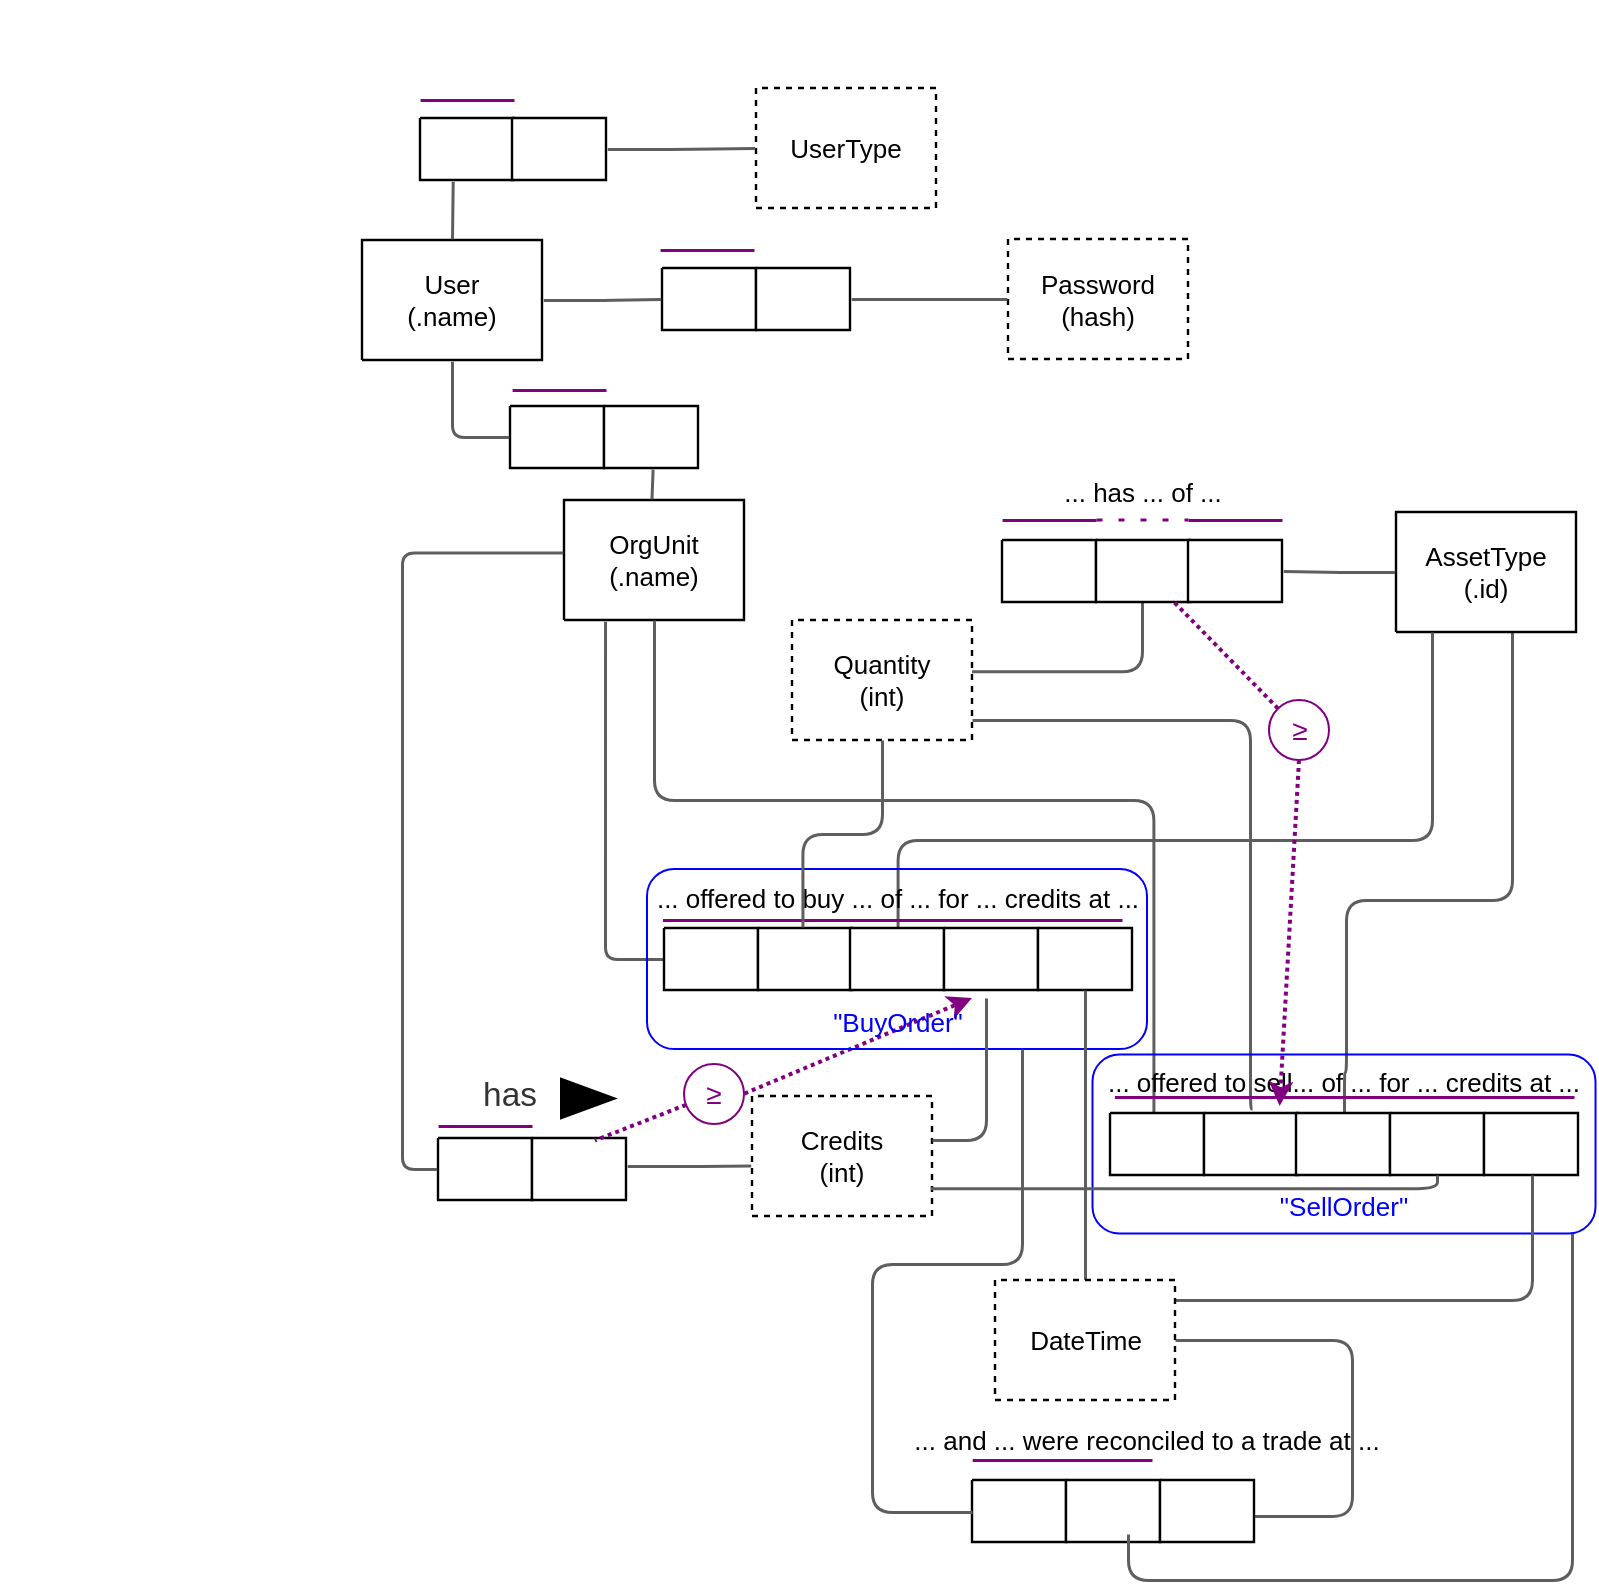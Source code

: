 <mxfile version="14.5.3" type="github">
  <diagram id="4xDrk-c8I_BD5ucDnmGU" name="Page-1">
    <mxGraphModel dx="2081" dy="651" grid="1" gridSize="10" guides="1" tooltips="1" connect="1" arrows="1" fold="1" page="1" pageScale="1" pageWidth="827" pageHeight="1169" math="0" shadow="0">
      <root>
        <mxCell id="0" />
        <mxCell id="1" parent="0" />
        <UserObject label="has" lucidchartObjectId="yBUoh3BoLTmM" id="cci7vfsGfOAvyLnjox6C-2">
          <mxCell style="html=1;overflow=block;blockSpacing=1;whiteSpace=wrap;strokeColor=none;fillColor=none;whiteSpace=wrap;fontSize=16.7;fontColor=#333333;spacing=0;strokeOpacity=100;rounded=1;absoluteArcSize=1;arcSize=9;strokeWidth=2.3;" parent="1" vertex="1">
            <mxGeometry x="173" y="525" width="72" height="45" as="geometry" />
          </mxCell>
        </UserObject>
        <mxCell id="cci7vfsGfOAvyLnjox6C-3" value="" style="group;html=1;" parent="1" vertex="1">
          <mxGeometry x="285" y="134" width="47" height="31" as="geometry" />
        </mxCell>
        <mxCell id="cci7vfsGfOAvyLnjox6C-4" value="" style="shape=stencil(UzV2Ls5ILEhVNTIoLinKz04tz0wpyVA1dlE1MsrMy0gtyiwBslSNXVWNndPyi1LTi/JL81Ig/IJEkEoQKze/DGRCBUSfAUiHkUElMs8NojAnMw+nQkMDPEphkmQpJtoJKAqBDIQP0zJzciABhCyPHiJAIUhoGrsCAA==);whiteSpace=wrap;fontSize=13;fillOpacity=100;strokeWidth=1.2;whiteSpace=wrap;spacing=0;rounded=1;absoluteArcSize=1;arcSize=1.2;" parent="cci7vfsGfOAvyLnjox6C-3" vertex="1">
          <mxGeometry width="47" height="31" relative="1" as="geometry" />
        </mxCell>
        <mxCell id="cci7vfsGfOAvyLnjox6C-5" value="" style="group;html=1;" parent="1" vertex="1">
          <mxGeometry x="332" y="134" width="47" height="31" as="geometry" />
        </mxCell>
        <mxCell id="cci7vfsGfOAvyLnjox6C-6" value="" style="shape=stencil(UzV2Ls5ILEhVNTIoLinKz04tz0wpyVA1dlE1MsrMy0gtyiwBslSNXVWNndPyi1LTi/JL81Ig/IJEkEoQKze/DGRCBUSfAUiHkUElMs8NojAnMw+nQkMDPEphkmQpJtoJKAqBDIQP0zJzciABhCyPHiJAIUhoGrsCAA==);whiteSpace=wrap;fontSize=13;fillOpacity=100;strokeWidth=1.2;whiteSpace=wrap;spacing=0;rounded=1;absoluteArcSize=1;arcSize=1.2;" parent="cci7vfsGfOAvyLnjox6C-5" vertex="1">
          <mxGeometry width="47" height="31" relative="1" as="geometry" />
        </mxCell>
        <mxCell id="cci7vfsGfOAvyLnjox6C-7" value="" style="group;html=1;" parent="1" vertex="1">
          <mxGeometry x="135" y="120" width="90" height="60" as="geometry" />
        </mxCell>
        <mxCell id="cci7vfsGfOAvyLnjox6C-8" value="" style="shape=stencil(nZBLDoAgDERP0z3SIyjew0SURgSD+Lu9kMZoXLhwN9O+tukAlrNpJg1SzDH4QW/URgNYgZTkjA4UkwJUgGXng+6DX1zLfmoymdXo17xh5zmRJ6Q42BWCfc2oJfdAr+Yv+AP9Cb7OJ3H/2JG1HNGz/84klThPVCc=);whiteSpace=wrap;fontSize=13;fillOpacity=100;strokeWidth=1.2;whiteSpace=wrap;spacing=0;rounded=1;absoluteArcSize=1;arcSize=36;" parent="cci7vfsGfOAvyLnjox6C-7" vertex="1">
          <mxGeometry width="90" height="60" relative="1" as="geometry" />
        </mxCell>
        <mxCell id="cci7vfsGfOAvyLnjox6C-9" value="User&#xa;(.name)" style="strokeColor=none;fillColor=none;overflow=visible;whiteSpace=wrap;fontSize=13;whiteSpace=wrap;spacing=0;fillOpacity=100;rounded=1;absoluteArcSize=1;arcSize=36;strokeWidth=1.2;whiteSpace=wrap;" parent="cci7vfsGfOAvyLnjox6C-7" vertex="1">
          <mxGeometry x="0.188" y="0.222" width="56.16" height="33.36" relative="1" as="geometry" />
        </mxCell>
        <mxCell id="cci7vfsGfOAvyLnjox6C-10" value="" style="group;html=1;" parent="1" vertex="1">
          <mxGeometry x="458" y="119.5" width="90" height="60" as="geometry" />
        </mxCell>
        <mxCell id="cci7vfsGfOAvyLnjox6C-11" value="" style="shape=stencil(nZBLDoAgDERP0z3SIyjew0SURgSD+Lu9kMZoXLhwN9O+tukAlrNpJg1SzDH4QW/URgNYgZTkjA4UkwJUgGXng+6DX1zLfmoymdXo17xh5zmRJ6Q42BWCfc2oJfdAr+Yv+AP9Cb7OJ3H/2JG1HNGz/84klThPVCc=);whiteSpace=wrap;fontSize=13;fillOpacity=100;strokeWidth=1.2;whiteSpace=wrap;spacing=0;rounded=1;absoluteArcSize=1;arcSize=36;dashed=1;fixDash=1;" parent="cci7vfsGfOAvyLnjox6C-10" vertex="1">
          <mxGeometry width="90" height="60" relative="1" as="geometry" />
        </mxCell>
        <mxCell id="cci7vfsGfOAvyLnjox6C-12" value="Password&#xa;(hash)" style="strokeColor=none;fillColor=none;overflow=visible;whiteSpace=wrap;fontSize=13;whiteSpace=wrap;spacing=0;fillOpacity=100;rounded=1;absoluteArcSize=1;arcSize=36;dashed=1;fixDash=1;strokeWidth=1.2;whiteSpace=wrap;" parent="cci7vfsGfOAvyLnjox6C-10" vertex="1">
          <mxGeometry x="0.188" y="0.222" width="56.16" height="33.36" relative="1" as="geometry" />
        </mxCell>
        <mxCell id="cci7vfsGfOAvyLnjox6C-13" value="" style="group;html=1;" parent="1" vertex="1">
          <mxGeometry x="332" y="44" width="90" height="60" as="geometry" />
        </mxCell>
        <mxCell id="cci7vfsGfOAvyLnjox6C-14" value="" style="shape=stencil(nZBLDoAgDERP0z3SIyjew0SURgSD+Lu9kMZoXLhwN9O+tukAlrNpJg1SzDH4QW/URgNYgZTkjA4UkwJUgGXng+6DX1zLfmoymdXo17xh5zmRJ6Q42BWCfc2oJfdAr+Yv+AP9Cb7OJ3H/2JG1HNGz/84klThPVCc=);whiteSpace=wrap;fontSize=13;fillOpacity=100;strokeWidth=1.2;whiteSpace=wrap;spacing=0;rounded=1;absoluteArcSize=1;arcSize=36;dashed=1;fixDash=1;" parent="cci7vfsGfOAvyLnjox6C-13" vertex="1">
          <mxGeometry width="90" height="60" relative="1" as="geometry" />
        </mxCell>
        <mxCell id="cci7vfsGfOAvyLnjox6C-15" value="UserType" style="strokeColor=none;fillColor=none;overflow=visible;whiteSpace=wrap;fontSize=13;whiteSpace=wrap;spacing=0;fillOpacity=100;rounded=1;absoluteArcSize=1;arcSize=36;dashed=1;fixDash=1;strokeWidth=1.2;whiteSpace=wrap;" parent="cci7vfsGfOAvyLnjox6C-13" vertex="1">
          <mxGeometry x="0.188" y="0.222" width="56.16" height="33.36" relative="1" as="geometry" />
        </mxCell>
        <mxCell id="cci7vfsGfOAvyLnjox6C-16" value="" style="group;html=1;" parent="1" vertex="1">
          <mxGeometry x="164" y="59" width="47" height="31" as="geometry" />
        </mxCell>
        <mxCell id="cci7vfsGfOAvyLnjox6C-17" value="" style="shape=stencil(UzV2Ls5ILEhVNTIoLinKz04tz0wpyVA1dlE1MsrMy0gtyiwBslSNXVWNndPyi1LTi/JL81Ig/IJEkEoQKze/DGRCBUSfAUiHkUElMs8NojAnMw+nQkMDPEphkmQpJtoJKAqBDIQP0zJzciABhCyPHiJAIUhoGrsCAA==);whiteSpace=wrap;fontSize=13;fillOpacity=100;strokeWidth=1.2;whiteSpace=wrap;spacing=0;rounded=1;absoluteArcSize=1;arcSize=1.2;" parent="cci7vfsGfOAvyLnjox6C-16" vertex="1">
          <mxGeometry width="47" height="31" relative="1" as="geometry" />
        </mxCell>
        <mxCell id="cci7vfsGfOAvyLnjox6C-18" value="" style="group;html=1;" parent="1" vertex="1">
          <mxGeometry x="210" y="59" width="47" height="31" as="geometry" />
        </mxCell>
        <mxCell id="cci7vfsGfOAvyLnjox6C-19" value="" style="shape=stencil(UzV2Ls5ILEhVNTIoLinKz04tz0wpyVA1dlE1MsrMy0gtyiwBslSNXVWNndPyi1LTi/JL81Ig/IJEkEoQKze/DGRCBUSfAUiHkUElMs8NojAnMw+nQkMDPEphkmQpJtoJKAqBDIQP0zJzciABhCyPHiJAIUhoGrsCAA==);whiteSpace=wrap;fontSize=13;fillOpacity=100;strokeWidth=1.2;whiteSpace=wrap;spacing=0;rounded=1;absoluteArcSize=1;arcSize=1.2;" parent="cci7vfsGfOAvyLnjox6C-18" vertex="1">
          <mxGeometry width="47" height="31" relative="1" as="geometry" />
        </mxCell>
        <UserObject label="" lucidchartObjectId="wpUodiBZmsWQ" id="cci7vfsGfOAvyLnjox6C-20">
          <mxCell style="html=1;jettySize=18;whiteSpace=wrap;fontSize=13;strokeColor=#5E5E5E;strokeWidth=1.5;rounded=1;arcSize=12;edgeStyle=orthogonalEdgeStyle;startArrow=none;;endArrow=none;;exitX=1.007;exitY=0.5;exitPerimeter=0;entryX=-0.013;entryY=0.5;entryPerimeter=0;" parent="1" source="cci7vfsGfOAvyLnjox6C-7" target="cci7vfsGfOAvyLnjox6C-3" edge="1">
            <mxGeometry width="100" height="100" relative="1" as="geometry">
              <Array as="points" />
            </mxGeometry>
          </mxCell>
        </UserObject>
        <UserObject label="" lucidchartObjectId="XpUoNl3l4ifS" id="cci7vfsGfOAvyLnjox6C-21">
          <mxCell style="html=1;jettySize=18;whiteSpace=wrap;fontSize=13;strokeColor=#5e5e5e;strokeOpacity=100;strokeWidth=1.5;rounded=1;arcSize=12;edgeStyle=orthogonalEdgeStyle;startArrow=none;;endArrow=none;;exitX=1.013;exitY=0.5;exitPerimeter=0;entryX=-0.007;entryY=0.5;entryPerimeter=0;" parent="1" source="cci7vfsGfOAvyLnjox6C-5" target="cci7vfsGfOAvyLnjox6C-10" edge="1">
            <mxGeometry width="100" height="100" relative="1" as="geometry">
              <Array as="points" />
            </mxGeometry>
          </mxCell>
        </UserObject>
        <UserObject label="" lucidchartObjectId="2pUoSjS_FtsD" id="cci7vfsGfOAvyLnjox6C-22">
          <mxCell style="html=1;jettySize=18;whiteSpace=wrap;fontSize=13;strokeColor=#5e5e5e;strokeOpacity=100;strokeWidth=1.5;rounded=1;arcSize=12;edgeStyle=orthogonalEdgeStyle;startArrow=none;;endArrow=none;;exitX=0.5;exitY=-0.01;exitPerimeter=0;entryX=0.348;entryY=1.019;entryPerimeter=0;" parent="1" source="cci7vfsGfOAvyLnjox6C-7" target="cci7vfsGfOAvyLnjox6C-16" edge="1">
            <mxGeometry width="100" height="100" relative="1" as="geometry">
              <Array as="points" />
            </mxGeometry>
          </mxCell>
        </UserObject>
        <UserObject label="" lucidchartObjectId="_pUo.dQQp8Nm" id="cci7vfsGfOAvyLnjox6C-23">
          <mxCell style="html=1;jettySize=18;whiteSpace=wrap;fontSize=13;strokeColor=#5e5e5e;strokeOpacity=100;strokeWidth=1.5;rounded=1;arcSize=12;edgeStyle=orthogonalEdgeStyle;startArrow=none;;endArrow=none;;exitX=1.013;exitY=0.5;exitPerimeter=0;entryX=-0.007;entryY=0.5;entryPerimeter=0;" parent="1" source="cci7vfsGfOAvyLnjox6C-18" target="cci7vfsGfOAvyLnjox6C-13" edge="1">
            <mxGeometry width="100" height="100" relative="1" as="geometry">
              <Array as="points" />
            </mxGeometry>
          </mxCell>
        </UserObject>
        <mxCell id="cci7vfsGfOAvyLnjox6C-24" value="" style="group;html=1;" parent="1" vertex="1">
          <mxGeometry x="236" y="250" width="90" height="60" as="geometry" />
        </mxCell>
        <mxCell id="cci7vfsGfOAvyLnjox6C-25" value="" style="shape=stencil(nZBLDoAgDERP0z3SIyjew0SURgSD+Lu9kMZoXLhwN9O+tukAlrNpJg1SzDH4QW/URgNYgZTkjA4UkwJUgGXng+6DX1zLfmoymdXo17xh5zmRJ6Q42BWCfc2oJfdAr+Yv+AP9Cb7OJ3H/2JG1HNGz/84klThPVCc=);whiteSpace=wrap;fontSize=13;fillOpacity=100;strokeWidth=1.2;whiteSpace=wrap;spacing=0;rounded=1;absoluteArcSize=1;arcSize=36;" parent="cci7vfsGfOAvyLnjox6C-24" vertex="1">
          <mxGeometry width="90" height="60" relative="1" as="geometry" />
        </mxCell>
        <mxCell id="cci7vfsGfOAvyLnjox6C-26" value="OrgUnit&#xa;(.name)" style="strokeColor=none;fillColor=none;overflow=visible;whiteSpace=wrap;fontSize=13;whiteSpace=wrap;spacing=0;fillOpacity=100;rounded=1;absoluteArcSize=1;arcSize=36;strokeWidth=1.2;whiteSpace=wrap;" parent="cci7vfsGfOAvyLnjox6C-24" vertex="1">
          <mxGeometry x="0.188" y="0.222" width="56.16" height="33.36" relative="1" as="geometry" />
        </mxCell>
        <mxCell id="UG2KLuJumTgGQN7fInbH-67" style="edgeStyle=orthogonalEdgeStyle;orthogonalLoop=1;jettySize=auto;html=1;entryX=0.462;entryY=0.069;entryDx=0;entryDy=0;entryPerimeter=0;endArrow=none;strokeColor=#5e5e5e;strokeWidth=1.5;fontSize=13;" edge="1" parent="cci7vfsGfOAvyLnjox6C-24" source="cci7vfsGfOAvyLnjox6C-25" target="UG2KLuJumTgGQN7fInbH-51">
          <mxGeometry relative="1" as="geometry">
            <Array as="points">
              <mxPoint x="45" y="150" />
              <mxPoint x="294" y="150" />
            </Array>
          </mxGeometry>
        </mxCell>
        <mxCell id="cci7vfsGfOAvyLnjox6C-27" value="" style="group;html=1;" parent="1" vertex="1">
          <mxGeometry x="209" y="203" width="47" height="31" as="geometry" />
        </mxCell>
        <mxCell id="cci7vfsGfOAvyLnjox6C-28" value="" style="shape=stencil(UzV2Ls5ILEhVNTIoLinKz04tz0wpyVA1dlE1MsrMy0gtyiwBslSNXVWNndPyi1LTi/JL81Ig/IJEkEoQKze/DGRCBUSfAUiHkUElMs8NojAnMw+nQkMDPEphkmQpJtoJKAqBDIQP0zJzciABhCyPHiJAIUhoGrsCAA==);whiteSpace=wrap;fontSize=13;fillOpacity=100;strokeWidth=1.2;whiteSpace=wrap;spacing=0;rounded=1;absoluteArcSize=1;arcSize=1.2;" parent="cci7vfsGfOAvyLnjox6C-27" vertex="1">
          <mxGeometry width="47" height="31" relative="1" as="geometry" />
        </mxCell>
        <mxCell id="cci7vfsGfOAvyLnjox6C-29" value="" style="group;html=1;" parent="1" vertex="1">
          <mxGeometry x="256" y="203" width="47" height="31" as="geometry" />
        </mxCell>
        <mxCell id="cci7vfsGfOAvyLnjox6C-30" value="" style="shape=stencil(UzV2Ls5ILEhVNTIoLinKz04tz0wpyVA1dlE1MsrMy0gtyiwBslSNXVWNndPyi1LTi/JL81Ig/IJEkEoQKze/DGRCBUSfAUiHkUElMs8NojAnMw+nQkMDPEphkmQpJtoJKAqBDIQP0zJzciABhCyPHiJAIUhoGrsCAA==);whiteSpace=wrap;fontSize=13;fillOpacity=100;strokeWidth=1.2;whiteSpace=wrap;spacing=0;rounded=1;absoluteArcSize=1;arcSize=1.2;" parent="cci7vfsGfOAvyLnjox6C-29" vertex="1">
          <mxGeometry width="47" height="31" relative="1" as="geometry" />
        </mxCell>
        <UserObject label="" lucidchartObjectId="AqUoGlhD3~EB" id="cci7vfsGfOAvyLnjox6C-31">
          <mxCell style="html=1;jettySize=18;whiteSpace=wrap;fontSize=13;strokeColor=#5e5e5e;strokeOpacity=100;strokeWidth=1.5;rounded=1;arcSize=12;edgeStyle=orthogonalEdgeStyle;startArrow=none;;endArrow=none;;exitX=0.5;exitY=1.01;exitPerimeter=0;entryX=-0.013;entryY=0.5;entryPerimeter=0;" parent="1" source="cci7vfsGfOAvyLnjox6C-7" target="cci7vfsGfOAvyLnjox6C-27" edge="1">
            <mxGeometry width="100" height="100" relative="1" as="geometry">
              <Array as="points" />
            </mxGeometry>
          </mxCell>
        </UserObject>
        <UserObject label="" lucidchartObjectId="CqUoW1-_6A-1" id="cci7vfsGfOAvyLnjox6C-32">
          <mxCell style="html=1;jettySize=18;whiteSpace=wrap;fontSize=13;strokeColor=#5e5e5e;strokeOpacity=100;strokeWidth=1.5;rounded=1;arcSize=12;edgeStyle=orthogonalEdgeStyle;startArrow=none;;endArrow=none;;exitX=0.517;exitY=1.019;exitPerimeter=0;entryX=0.486;entryY=-0.01;entryPerimeter=0;" parent="1" source="cci7vfsGfOAvyLnjox6C-29" target="cci7vfsGfOAvyLnjox6C-24" edge="1">
            <mxGeometry width="100" height="100" relative="1" as="geometry">
              <Array as="points" />
            </mxGeometry>
          </mxCell>
        </UserObject>
        <mxCell id="cci7vfsGfOAvyLnjox6C-33" value="" style="group;html=1;" parent="1" vertex="1">
          <mxGeometry x="173" y="569" width="47" height="31" as="geometry" />
        </mxCell>
        <mxCell id="cci7vfsGfOAvyLnjox6C-34" value="" style="shape=stencil(UzV2Ls5ILEhVNTIoLinKz04tz0wpyVA1dlE1MsrMy0gtyiwBslSNXVWNndPyi1LTi/JL81Ig/IJEkEoQKze/DGRCBUSfAUiHkUElMs8NojAnMw+nQkMDPEphkmQpJtoJKAqBDIQP0zJzciABhCyPHiJAIUhoGrsCAA==);whiteSpace=wrap;fontSize=13;fillOpacity=100;strokeWidth=1.2;whiteSpace=wrap;spacing=0;rounded=1;absoluteArcSize=1;arcSize=1.2;" parent="cci7vfsGfOAvyLnjox6C-33" vertex="1">
          <mxGeometry width="47" height="31" relative="1" as="geometry" />
        </mxCell>
        <mxCell id="cci7vfsGfOAvyLnjox6C-35" value="" style="group;html=1;" parent="1" vertex="1">
          <mxGeometry x="220" y="569" width="47" height="31" as="geometry" />
        </mxCell>
        <mxCell id="cci7vfsGfOAvyLnjox6C-36" value="" style="shape=stencil(UzV2Ls5ILEhVNTIoLinKz04tz0wpyVA1dlE1MsrMy0gtyiwBslSNXVWNndPyi1LTi/JL81Ig/IJEkEoQKze/DGRCBUSfAUiHkUElMs8NojAnMw+nQkMDPEphkmQpJtoJKAqBDIQP0zJzciABhCyPHiJAIUhoGrsCAA==);whiteSpace=wrap;fontSize=13;fillOpacity=100;strokeWidth=1.2;whiteSpace=wrap;spacing=0;rounded=1;absoluteArcSize=1;arcSize=1.2;" parent="cci7vfsGfOAvyLnjox6C-35" vertex="1">
          <mxGeometry width="47" height="31" relative="1" as="geometry" />
        </mxCell>
        <UserObject label="" lucidchartObjectId="urUoFV95wwJ4" id="cci7vfsGfOAvyLnjox6C-37">
          <mxCell style="html=1;jettySize=18;whiteSpace=wrap;fontSize=13;strokeColor=#5e5e5e;strokeOpacity=100;strokeWidth=1.5;rounded=1;arcSize=12;edgeStyle=orthogonalEdgeStyle;startArrow=none;;endArrow=none;;exitX=-0.007;exitY=0.438;exitPerimeter=0;entryX=-0.013;entryY=0.5;entryPerimeter=0;" parent="1" source="cci7vfsGfOAvyLnjox6C-24" target="cci7vfsGfOAvyLnjox6C-33" edge="1">
            <mxGeometry width="100" height="100" relative="1" as="geometry">
              <Array as="points" />
            </mxGeometry>
          </mxCell>
        </UserObject>
        <mxCell id="cci7vfsGfOAvyLnjox6C-38" value="" style="group;html=1;" parent="1" vertex="1">
          <mxGeometry x="330" y="548" width="90" height="60" as="geometry" />
        </mxCell>
        <mxCell id="cci7vfsGfOAvyLnjox6C-39" value="" style="shape=stencil(nZBLDoAgDERP0z3SIyjew0SURgSD+Lu9kMZoXLhwN9O+tukAlrNpJg1SzDH4QW/URgNYgZTkjA4UkwJUgGXng+6DX1zLfmoymdXo17xh5zmRJ6Q42BWCfc2oJfdAr+Yv+AP9Cb7OJ3H/2JG1HNGz/84klThPVCc=);whiteSpace=wrap;fontSize=13;fillOpacity=100;strokeWidth=1.2;whiteSpace=wrap;spacing=0;rounded=1;absoluteArcSize=1;arcSize=36;dashed=1;fixDash=1;" parent="cci7vfsGfOAvyLnjox6C-38" vertex="1">
          <mxGeometry width="90" height="60" relative="1" as="geometry" />
        </mxCell>
        <mxCell id="cci7vfsGfOAvyLnjox6C-40" value="Credits&#xa;(int)" style="strokeColor=none;fillColor=none;overflow=visible;whiteSpace=wrap;fontSize=13;whiteSpace=wrap;spacing=0;fillOpacity=100;rounded=1;absoluteArcSize=1;arcSize=36;dashed=1;fixDash=1;strokeWidth=1.2;whiteSpace=wrap;" parent="cci7vfsGfOAvyLnjox6C-38" vertex="1">
          <mxGeometry x="0.188" y="0.222" width="56.16" height="33.36" relative="1" as="geometry" />
        </mxCell>
        <UserObject label="" lucidchartObjectId="MrUospK7TK_g" id="cci7vfsGfOAvyLnjox6C-41">
          <mxCell style="html=1;jettySize=18;whiteSpace=wrap;fontSize=13;strokeColor=#5e5e5e;strokeOpacity=100;strokeWidth=1.5;rounded=1;arcSize=12;edgeStyle=orthogonalEdgeStyle;startArrow=none;;endArrow=none;;exitX=1.013;exitY=0.45;exitPerimeter=0;entryX=-0.007;entryY=0.579;entryPerimeter=0;" parent="1" source="cci7vfsGfOAvyLnjox6C-35" target="cci7vfsGfOAvyLnjox6C-38" edge="1">
            <mxGeometry width="100" height="100" relative="1" as="geometry">
              <Array as="points" />
            </mxGeometry>
          </mxCell>
        </UserObject>
        <mxCell id="UG2KLuJumTgGQN7fInbH-24" style="edgeStyle=orthogonalEdgeStyle;orthogonalLoop=1;jettySize=auto;html=1;entryX=0.982;entryY=0.427;entryDx=0;entryDy=0;entryPerimeter=0;endArrow=none;strokeColor=#5e5e5e;strokeWidth=1.5;fontSize=13;" edge="1" parent="1" source="cci7vfsGfOAvyLnjox6C-42" target="cci7vfsGfOAvyLnjox6C-53">
          <mxGeometry relative="1" as="geometry">
            <Array as="points">
              <mxPoint x="525" y="336" />
            </Array>
          </mxGeometry>
        </mxCell>
        <mxCell id="cci7vfsGfOAvyLnjox6C-42" value="" style="group;dropTarget=0;" parent="1" vertex="1">
          <mxGeometry x="455" y="270" width="140" height="31" as="geometry" />
        </mxCell>
        <mxCell id="cci7vfsGfOAvyLnjox6C-43" value="" style="group;html=1;" parent="cci7vfsGfOAvyLnjox6C-42" vertex="1">
          <mxGeometry width="47" height="31" as="geometry" />
        </mxCell>
        <mxCell id="cci7vfsGfOAvyLnjox6C-44" value="" style="shape=stencil(UzV2Ls5ILEhVNTIoLinKz04tz0wpyVA1dlE1MsrMy0gtyiwBslSNXVWNndPyi1LTi/JL81Ig/IJEkEoQKze/DGRCBUSfAUiHkUElMs8NojAnMw+nQkMDPEphkmQpJtoJKAqBDIQP0zJzciABhCyPHiJAIUhoGrsCAA==);whiteSpace=wrap;fontSize=13;fillOpacity=100;strokeWidth=1.2;whiteSpace=wrap;spacing=0;rounded=1;absoluteArcSize=1;arcSize=1.2;" parent="cci7vfsGfOAvyLnjox6C-43" vertex="1">
          <mxGeometry width="47" height="31" relative="1" as="geometry" />
        </mxCell>
        <mxCell id="cci7vfsGfOAvyLnjox6C-45" value="" style="group;html=1;" parent="cci7vfsGfOAvyLnjox6C-42" vertex="1">
          <mxGeometry x="47" width="47" height="31" as="geometry" />
        </mxCell>
        <mxCell id="cci7vfsGfOAvyLnjox6C-46" value="" style="shape=stencil(UzV2Ls5ILEhVNTIoLinKz04tz0wpyVA1dlE1MsrMy0gtyiwBslSNXVWNndPyi1LTi/JL81Ig/IJEkEoQKze/DGRCBUSfAUiHkUElMs8NojAnMw+nQkMDPEphkmQpJtoJKAqBDIQP0zJzciABhCyPHiJAIUhoGrsCAA==);whiteSpace=wrap;fontSize=13;fillOpacity=100;strokeWidth=1.2;whiteSpace=wrap;spacing=0;rounded=1;absoluteArcSize=1;arcSize=1.2;" parent="cci7vfsGfOAvyLnjox6C-45" vertex="1">
          <mxGeometry width="47" height="31" relative="1" as="geometry" />
        </mxCell>
        <mxCell id="cci7vfsGfOAvyLnjox6C-47" value="" style="group;html=1;" parent="cci7vfsGfOAvyLnjox6C-42" vertex="1">
          <mxGeometry x="93" width="47" height="31" as="geometry" />
        </mxCell>
        <mxCell id="cci7vfsGfOAvyLnjox6C-48" value="" style="shape=stencil(UzV2Ls5ILEhVNTIoLinKz04tz0wpyVA1dlE1MsrMy0gtyiwBslSNXVWNndPyi1LTi/JL81Ig/IJEkEoQKze/DGRCBUSfAUiHkUElMs8NojAnMw+nQkMDPEphkmQpJtoJKAqBDIQP0zJzciABhCyPHiJAIUhoGrsCAA==);whiteSpace=wrap;fontSize=13;fillOpacity=100;strokeWidth=1.2;whiteSpace=wrap;spacing=0;rounded=1;absoluteArcSize=1;arcSize=1.2;" parent="cci7vfsGfOAvyLnjox6C-47" vertex="1">
          <mxGeometry width="47" height="31" relative="1" as="geometry" />
        </mxCell>
        <mxCell id="UG2KLuJumTgGQN7fInbH-63" style="edgeStyle=orthogonalEdgeStyle;orthogonalLoop=1;jettySize=auto;html=1;entryX=0.511;entryY=0.081;entryDx=0;entryDy=0;entryPerimeter=0;endArrow=none;strokeColor=#5e5e5e;strokeWidth=1.5;fontSize=13;" edge="1" parent="1" source="cci7vfsGfOAvyLnjox6C-49" target="UG2KLuJumTgGQN7fInbH-55">
          <mxGeometry relative="1" as="geometry">
            <Array as="points">
              <mxPoint x="710" y="450" />
              <mxPoint x="627" y="450" />
              <mxPoint x="627" y="536" />
            </Array>
          </mxGeometry>
        </mxCell>
        <mxCell id="cci7vfsGfOAvyLnjox6C-49" value="" style="group;html=1;" parent="1" vertex="1">
          <mxGeometry x="652" y="256" width="90" height="60" as="geometry" />
        </mxCell>
        <mxCell id="cci7vfsGfOAvyLnjox6C-50" value="" style="shape=stencil(nZBLDoAgDERP0z3SIyjew0SURgSD+Lu9kMZoXLhwN9O+tukAlrNpJg1SzDH4QW/URgNYgZTkjA4UkwJUgGXng+6DX1zLfmoymdXo17xh5zmRJ6Q42BWCfc2oJfdAr+Yv+AP9Cb7OJ3H/2JG1HNGz/84klThPVCc=);whiteSpace=wrap;fontSize=13;fillOpacity=100;strokeWidth=1.2;whiteSpace=wrap;spacing=0;rounded=1;absoluteArcSize=1;arcSize=36;" parent="cci7vfsGfOAvyLnjox6C-49" vertex="1">
          <mxGeometry width="90" height="60" relative="1" as="geometry" />
        </mxCell>
        <mxCell id="cci7vfsGfOAvyLnjox6C-51" value="AssetType&#xa;(.id)" style="strokeColor=none;fillColor=none;overflow=visible;whiteSpace=wrap;fontSize=13;whiteSpace=wrap;spacing=0;fillOpacity=100;rounded=1;absoluteArcSize=1;arcSize=36;strokeWidth=1.2;whiteSpace=wrap;" parent="cci7vfsGfOAvyLnjox6C-49" vertex="1">
          <mxGeometry x="0.188" y="0.222" width="56.16" height="33.36" relative="1" as="geometry" />
        </mxCell>
        <mxCell id="UG2KLuJumTgGQN7fInbH-69" style="edgeStyle=orthogonalEdgeStyle;orthogonalLoop=1;jettySize=auto;html=1;entryX=0.506;entryY=0.076;entryDx=0;entryDy=0;entryPerimeter=0;endArrow=none;strokeColor=#5e5e5e;strokeWidth=1.5;fontSize=13;" edge="1" parent="cci7vfsGfOAvyLnjox6C-49" source="cci7vfsGfOAvyLnjox6C-50" target="cci7vfsGfOAvyLnjox6C-84">
          <mxGeometry relative="1" as="geometry">
            <Array as="points">
              <mxPoint x="18" y="164" />
              <mxPoint x="-250" y="164" />
            </Array>
          </mxGeometry>
        </mxCell>
        <mxCell id="UG2KLuJumTgGQN7fInbH-64" style="edgeStyle=orthogonalEdgeStyle;orthogonalLoop=1;jettySize=auto;html=1;entryX=0.369;entryY=5.727;entryDx=0;entryDy=0;entryPerimeter=0;endArrow=none;strokeColor=#5e5e5e;strokeWidth=1.5;fontSize=13;" edge="1" parent="1" source="cci7vfsGfOAvyLnjox6C-52" target="UG2KLuJumTgGQN7fInbH-62">
          <mxGeometry relative="1" as="geometry">
            <Array as="points">
              <mxPoint x="579" y="360" />
            </Array>
          </mxGeometry>
        </mxCell>
        <mxCell id="cci7vfsGfOAvyLnjox6C-52" value="" style="group;html=1;" parent="1" vertex="1">
          <mxGeometry x="350" y="310" width="90" height="60" as="geometry" />
        </mxCell>
        <mxCell id="cci7vfsGfOAvyLnjox6C-53" value="" style="shape=stencil(nZBLDoAgDERP0z3SIyjew0SURgSD+Lu9kMZoXLhwN9O+tukAlrNpJg1SzDH4QW/URgNYgZTkjA4UkwJUgGXng+6DX1zLfmoymdXo17xh5zmRJ6Q42BWCfc2oJfdAr+Yv+AP9Cb7OJ3H/2JG1HNGz/84klThPVCc=);whiteSpace=wrap;fontSize=13;fillOpacity=100;strokeWidth=1.2;whiteSpace=wrap;spacing=0;rounded=1;absoluteArcSize=1;arcSize=36;dashed=1;fixDash=1;" parent="cci7vfsGfOAvyLnjox6C-52" vertex="1">
          <mxGeometry width="90" height="60" relative="1" as="geometry" />
        </mxCell>
        <mxCell id="cci7vfsGfOAvyLnjox6C-54" value="Quantity&#xa;(int)" style="strokeColor=none;fillColor=none;overflow=visible;whiteSpace=wrap;fontSize=13;whiteSpace=wrap;spacing=0;fillOpacity=100;rounded=1;absoluteArcSize=1;arcSize=36;dashed=1;fixDash=1;strokeWidth=1.2;whiteSpace=wrap;" parent="cci7vfsGfOAvyLnjox6C-52" vertex="1">
          <mxGeometry x="0.188" y="0.222" width="56.16" height="33.36" relative="1" as="geometry" />
        </mxCell>
        <UserObject label="" lucidchartObjectId="wtUo6aksbGxe" id="cci7vfsGfOAvyLnjox6C-57">
          <mxCell style="html=1;jettySize=18;whiteSpace=wrap;fontSize=13;strokeColor=#5e5e5e;strokeOpacity=100;strokeWidth=1.5;rounded=1;arcSize=12;edgeStyle=orthogonalEdgeStyle;startArrow=none;;endArrow=none;;exitX=-0.007;exitY=0.5;exitPerimeter=0;entryX=1.013;entryY=0.5;entryPerimeter=0;" parent="1" source="cci7vfsGfOAvyLnjox6C-49" target="cci7vfsGfOAvyLnjox6C-47" edge="1">
            <mxGeometry width="100" height="100" relative="1" as="geometry">
              <Array as="points" />
            </mxGeometry>
          </mxCell>
        </UserObject>
        <mxCell id="cci7vfsGfOAvyLnjox6C-58" value="" style="group;html=1;" parent="1" vertex="1">
          <mxGeometry x="455" y="260" width="47" height="1" as="geometry" />
        </mxCell>
        <mxCell id="cci7vfsGfOAvyLnjox6C-59" value="" style="shape=stencil(dY9dDoQgDIRP09dNoUdQ9x4kojSyYJD98faCNdFs4ttM+7WdAjWLM7MFjUtOcbJf7rMDakFrDs4mzkUBdUDNEJMdU3yHXvxsKlnVK37qhp/M4UPVGY3r4Xf3FNRzuKAK8R4t4jwxsPeS8Nr/j1RK8g51Gw==);whiteSpace=wrap;fontSize=13;strokeColor=#800080;fillOpacity=0;fillColor=#ffffff;strokeWidth=1.5;whiteSpace=wrap;spacing=0;rounded=1;absoluteArcSize=1;arcSize=1.2;" parent="cci7vfsGfOAvyLnjox6C-58" vertex="1">
          <mxGeometry width="47" height="1" relative="1" as="geometry" />
        </mxCell>
        <mxCell id="cci7vfsGfOAvyLnjox6C-60" value="" style="shape=stencil(fY9LDoAgDERP061BumLt5x4mojQiGMTf7YV0oXHhbqZ9baeA1Wq6RYMUawx+0gf10QDWICU5owPFpAAbwGrwQY/Bb65nv3SZzGr2e95w8pzIE1Jc7ErBvmXUknuhShXqj07iuTKQtRzy3f+mSiX+CJsb);whiteSpace=wrap;fontSize=13;strokeOpacity=0;fillOpacity=0;fillColor=#ffffff;strokeWidth=1.5;whiteSpace=wrap;spacing=0;rounded=1;absoluteArcSize=1;arcSize=1.2;" parent="cci7vfsGfOAvyLnjox6C-58" vertex="1">
          <mxGeometry width="47" height="1" relative="1" as="geometry" />
        </mxCell>
        <mxCell id="cci7vfsGfOAvyLnjox6C-61" value="" style="group;html=1;" parent="1" vertex="1">
          <mxGeometry x="548" y="260" width="47" height="1" as="geometry" />
        </mxCell>
        <mxCell id="cci7vfsGfOAvyLnjox6C-62" value="" style="shape=stencil(dY9dDoQgDIRP09dNoUdQ9x4kojSyYJD98faCNdFs4ttM+7WdAjWLM7MFjUtOcbJf7rMDakFrDs4mzkUBdUDNEJMdU3yHXvxsKlnVK37qhp/M4UPVGY3r4Xf3FNRzuKAK8R4t4jwxsPeS8Nr/j1RK8g51Gw==);whiteSpace=wrap;fontSize=13;strokeColor=#800080;fillOpacity=0;fillColor=#ffffff;strokeWidth=1.5;whiteSpace=wrap;spacing=0;rounded=1;absoluteArcSize=1;arcSize=1.2;" parent="cci7vfsGfOAvyLnjox6C-61" vertex="1">
          <mxGeometry width="47" height="1" relative="1" as="geometry" />
        </mxCell>
        <mxCell id="cci7vfsGfOAvyLnjox6C-63" value="" style="shape=stencil(fY9LDoAgDERP061BumLt5x4mojQiGMTf7YV0oXHhbqZ9baeA1Wq6RYMUawx+0gf10QDWICU5owPFpAAbwGrwQY/Bb65nv3SZzGr2e95w8pzIE1Jc7ErBvmXUknuhShXqj07iuTKQtRzy3f+mSiX+CJsb);whiteSpace=wrap;fontSize=13;strokeOpacity=0;fillOpacity=0;fillColor=#ffffff;strokeWidth=1.5;whiteSpace=wrap;spacing=0;rounded=1;absoluteArcSize=1;arcSize=1.2;" parent="cci7vfsGfOAvyLnjox6C-61" vertex="1">
          <mxGeometry width="47" height="1" relative="1" as="geometry" />
        </mxCell>
        <UserObject label="" lucidchartObjectId="JzUoSvtOLxQg" id="cci7vfsGfOAvyLnjox6C-64">
          <mxCell style="html=1;jettySize=18;whiteSpace=wrap;fontSize=13;strokeColor=#800080;strokeOpacity=100;dashed=1;fixDash=1;dashPattern=3 8;strokeWidth=1.5;rounded=1;arcSize=0;edgeStyle=orthogonalEdgeStyle;startArrow=none;;endArrow=none;;exitX=1;exitY=-0.232;exitPerimeter=0;entryX=0.001;entryY=-0.232;entryPerimeter=0;" parent="1" source="cci7vfsGfOAvyLnjox6C-58" target="cci7vfsGfOAvyLnjox6C-61" edge="1">
            <mxGeometry width="100" height="100" relative="1" as="geometry">
              <Array as="points">
                <mxPoint x="520" y="260" />
                <mxPoint x="520" y="260" />
              </Array>
            </mxGeometry>
          </mxCell>
        </UserObject>
        <UserObject label="" lucidchartObjectId="EBUo8RcjoxGg" id="cci7vfsGfOAvyLnjox6C-65">
          <mxCell style="html=1;overflow=block;blockSpacing=1;whiteSpace=wrap;shape=mxgraph.basic.acute_triangle;dx=0.5;anchorPointDirection=0;whiteSpace=wrap;fontSize=13;spacing=3.8;strokeOpacity=100;fillOpacity=100;rotation=90;fillColor=#000000;strokeWidth=1.5;" parent="1" vertex="1">
            <mxGeometry x="238" y="536" width="19" height="26" as="geometry" />
          </mxCell>
        </UserObject>
        <mxCell id="cci7vfsGfOAvyLnjox6C-66" value="" style="group;html=1;" parent="1" vertex="1">
          <mxGeometry x="173" y="563" width="47" height="1" as="geometry" />
        </mxCell>
        <mxCell id="cci7vfsGfOAvyLnjox6C-67" value="" style="shape=stencil(dY9dDoQgDIRP09dNoUdQ9x4kojSyYJD98faCNdFs4ttM+7WdAjWLM7MFjUtOcbJf7rMDakFrDs4mzkUBdUDNEJMdU3yHXvxsKlnVK37qhp/M4UPVGY3r4Xf3FNRzuKAK8R4t4jwxsPeS8Nr/j1RK8g51Gw==);whiteSpace=wrap;fontSize=13;strokeColor=#800080;fillOpacity=0;fillColor=#ffffff;strokeWidth=1.5;whiteSpace=wrap;spacing=0;rounded=1;absoluteArcSize=1;arcSize=1.2;" parent="cci7vfsGfOAvyLnjox6C-66" vertex="1">
          <mxGeometry width="47" height="1" relative="1" as="geometry" />
        </mxCell>
        <mxCell id="cci7vfsGfOAvyLnjox6C-68" value="" style="shape=stencil(fY9LDoAgDERP061BumLt5x4mojQiGMTf7YV0oXHhbqZ9baeA1Wq6RYMUawx+0gf10QDWICU5owPFpAAbwGrwQY/Bb65nv3SZzGr2e95w8pzIE1Jc7ErBvmXUknuhShXqj07iuTKQtRzy3f+mSiX+CJsb);whiteSpace=wrap;fontSize=13;strokeOpacity=0;fillOpacity=0;fillColor=#ffffff;strokeWidth=1.5;whiteSpace=wrap;spacing=0;rounded=1;absoluteArcSize=1;arcSize=1.2;" parent="cci7vfsGfOAvyLnjox6C-66" vertex="1">
          <mxGeometry width="47" height="1" relative="1" as="geometry" />
        </mxCell>
        <mxCell id="cci7vfsGfOAvyLnjox6C-69" value="" style="group;html=1;" parent="1" vertex="1">
          <mxGeometry x="210" y="195" width="47" height="1" as="geometry" />
        </mxCell>
        <mxCell id="cci7vfsGfOAvyLnjox6C-70" value="" style="shape=stencil(dY9dDoQgDIRP09dNoUdQ9x4kojSyYJD98faCNdFs4ttM+7WdAjWLM7MFjUtOcbJf7rMDakFrDs4mzkUBdUDNEJMdU3yHXvxsKlnVK37qhp/M4UPVGY3r4Xf3FNRzuKAK8R4t4jwxsPeS8Nr/j1RK8g51Gw==);whiteSpace=wrap;fontSize=13;strokeColor=#800080;fillOpacity=0;fillColor=#ffffff;strokeWidth=1.5;whiteSpace=wrap;spacing=0;rounded=1;absoluteArcSize=1;arcSize=1.2;" parent="cci7vfsGfOAvyLnjox6C-69" vertex="1">
          <mxGeometry width="47" height="1" relative="1" as="geometry" />
        </mxCell>
        <mxCell id="cci7vfsGfOAvyLnjox6C-71" value="" style="shape=stencil(fY9LDoAgDERP061BumLt5x4mojQiGMTf7YV0oXHhbqZ9baeA1Wq6RYMUawx+0gf10QDWICU5owPFpAAbwGrwQY/Bb65nv3SZzGr2e95w8pzIE1Jc7ErBvmXUknuhShXqj07iuTKQtRzy3f+mSiX+CJsb);whiteSpace=wrap;fontSize=13;strokeOpacity=0;fillOpacity=0;fillColor=#ffffff;strokeWidth=1.5;whiteSpace=wrap;spacing=0;rounded=1;absoluteArcSize=1;arcSize=1.2;" parent="cci7vfsGfOAvyLnjox6C-69" vertex="1">
          <mxGeometry width="47" height="1" relative="1" as="geometry" />
        </mxCell>
        <mxCell id="cci7vfsGfOAvyLnjox6C-72" value="" style="group;html=1;" parent="1" vertex="1">
          <mxGeometry x="284" y="125" width="47" height="1" as="geometry" />
        </mxCell>
        <mxCell id="cci7vfsGfOAvyLnjox6C-73" value="" style="shape=stencil(dY9dDoQgDIRP09dNoUdQ9x4kojSyYJD98faCNdFs4ttM+7WdAjWLM7MFjUtOcbJf7rMDakFrDs4mzkUBdUDNEJMdU3yHXvxsKlnVK37qhp/M4UPVGY3r4Xf3FNRzuKAK8R4t4jwxsPeS8Nr/j1RK8g51Gw==);whiteSpace=wrap;fontSize=13;strokeColor=#800080;fillOpacity=0;fillColor=#ffffff;strokeWidth=1.5;whiteSpace=wrap;spacing=0;rounded=1;absoluteArcSize=1;arcSize=1.2;" parent="cci7vfsGfOAvyLnjox6C-72" vertex="1">
          <mxGeometry width="47" height="1" relative="1" as="geometry" />
        </mxCell>
        <mxCell id="cci7vfsGfOAvyLnjox6C-74" value="" style="shape=stencil(fY9LDoAgDERP061BumLt5x4mojQiGMTf7YV0oXHhbqZ9baeA1Wq6RYMUawx+0gf10QDWICU5owPFpAAbwGrwQY/Bb65nv3SZzGr2e95w8pzIE1Jc7ErBvmXUknuhShXqj07iuTKQtRzy3f+mSiX+CJsb);whiteSpace=wrap;fontSize=13;strokeOpacity=0;fillOpacity=0;fillColor=#ffffff;strokeWidth=1.5;whiteSpace=wrap;spacing=0;rounded=1;absoluteArcSize=1;arcSize=1.2;" parent="cci7vfsGfOAvyLnjox6C-72" vertex="1">
          <mxGeometry width="47" height="1" relative="1" as="geometry" />
        </mxCell>
        <mxCell id="cci7vfsGfOAvyLnjox6C-75" value="" style="group;html=1;" parent="1" vertex="1">
          <mxGeometry x="164" y="50" width="47" height="1" as="geometry" />
        </mxCell>
        <mxCell id="cci7vfsGfOAvyLnjox6C-76" value="" style="shape=stencil(dY9dDoQgDIRP09dNoUdQ9x4kojSyYJD98faCNdFs4ttM+7WdAjWLM7MFjUtOcbJf7rMDakFrDs4mzkUBdUDNEJMdU3yHXvxsKlnVK37qhp/M4UPVGY3r4Xf3FNRzuKAK8R4t4jwxsPeS8Nr/j1RK8g51Gw==);whiteSpace=wrap;fontSize=13;strokeColor=#800080;fillOpacity=0;fillColor=#ffffff;strokeWidth=1.5;whiteSpace=wrap;spacing=0;rounded=1;absoluteArcSize=1;arcSize=1.2;" parent="cci7vfsGfOAvyLnjox6C-75" vertex="1">
          <mxGeometry width="47" height="1" relative="1" as="geometry" />
        </mxCell>
        <mxCell id="cci7vfsGfOAvyLnjox6C-77" value="" style="shape=stencil(fY9LDoAgDERP061BumLt5x4mojQiGMTf7YV0oXHhbqZ9baeA1Wq6RYMUawx+0gf10QDWICU5owPFpAAbwGrwQY/Bb65nv3SZzGr2e95w8pzIE1Jc7ErBvmXUknuhShXqj07iuTKQtRzy3f+mSiX+CJsb);whiteSpace=wrap;fontSize=13;strokeOpacity=0;fillOpacity=0;fillColor=#ffffff;strokeWidth=1.5;whiteSpace=wrap;spacing=0;rounded=1;absoluteArcSize=1;arcSize=1.2;" parent="cci7vfsGfOAvyLnjox6C-75" vertex="1">
          <mxGeometry width="47" height="1" relative="1" as="geometry" />
        </mxCell>
        <UserObject label="" lucidchartObjectId="RNUo4c3EZ5k9" id="cci7vfsGfOAvyLnjox6C-90">
          <mxCell style="html=1;jettySize=18;whiteSpace=wrap;fontSize=13;strokeColor=#5e5e5e;strokeOpacity=100;strokeWidth=1.5;rounded=1;arcSize=12;edgeStyle=orthogonalEdgeStyle;startArrow=none;;endArrow=none;;exitX=0.228;exitY=1.01;exitPerimeter=0;entryX=-0.013;entryY=0.5;entryPerimeter=0;" parent="1" source="cci7vfsGfOAvyLnjox6C-24" target="cci7vfsGfOAvyLnjox6C-79" edge="1">
            <mxGeometry width="100" height="100" relative="1" as="geometry">
              <Array as="points" />
            </mxGeometry>
          </mxCell>
        </UserObject>
        <mxCell id="cci7vfsGfOAvyLnjox6C-91" value="" style="group;html=1;" parent="1" vertex="1">
          <mxGeometry x="285" y="460" width="187" height="1" as="geometry" />
        </mxCell>
        <mxCell id="cci7vfsGfOAvyLnjox6C-92" value="" style="shape=stencil(dY9dDoQgDIRP09dNoUdQ9x4kojSyYJD98faCNdFs4ttM+7WdAjWLM7MFjUtOcbJf7rMDakFrDs4mzkUBdUDNEJMdU3yHXvxsKlnVK37qhp/M4UPVGY3r4Xf3FNRzuKAK8R4t4jwxsPeS8Nr/j1RK8g51Gw==);whiteSpace=wrap;fontSize=13;strokeColor=#800080;fillOpacity=0;fillColor=#ffffff;strokeWidth=1.5;whiteSpace=wrap;spacing=0;rounded=1;absoluteArcSize=1;arcSize=1.2;" parent="cci7vfsGfOAvyLnjox6C-91" vertex="1">
          <mxGeometry width="230" height="1" relative="1" as="geometry" />
        </mxCell>
        <mxCell id="UG2KLuJumTgGQN7fInbH-20" value="... has ... of ..." style="text;html=1;align=center;verticalAlign=middle;resizable=0;points=[];autosize=1;fontSize=13;" vertex="1" parent="1">
          <mxGeometry x="480" y="236" width="90" height="20" as="geometry" />
        </mxCell>
        <mxCell id="UG2KLuJumTgGQN7fInbH-34" style="orthogonalLoop=1;jettySize=auto;html=1;entryX=0.668;entryY=0.04;entryDx=0;entryDy=0;entryPerimeter=0;endArrow=none;strokeWidth=2;fontSize=13;rounded=1;dashed=1;dashPattern=1 1;strokeColor=#800080;" edge="1" parent="1" source="UG2KLuJumTgGQN7fInbH-32" target="cci7vfsGfOAvyLnjox6C-36">
          <mxGeometry relative="1" as="geometry" />
        </mxCell>
        <mxCell id="UG2KLuJumTgGQN7fInbH-35" style="edgeStyle=none;rounded=1;orthogonalLoop=1;jettySize=auto;html=1;exitX=0;exitY=1;exitDx=0;exitDy=0;entryX=0.298;entryY=1.129;entryDx=0;entryDy=0;entryPerimeter=0;dashed=1;dashPattern=1 1;endArrow=classic;strokeColor=#800080;strokeWidth=2;fontSize=13;startArrow=none;startFill=0;endFill=1;" edge="1" parent="1" source="UG2KLuJumTgGQN7fInbH-32" target="cci7vfsGfOAvyLnjox6C-86">
          <mxGeometry relative="1" as="geometry" />
        </mxCell>
        <mxCell id="UG2KLuJumTgGQN7fInbH-32" value="&lt;span style=&quot;font-family: &amp;#34;arial&amp;#34; , sans-serif ; font-size: 14px ; text-align: left ; background-color: rgb(255 , 255 , 255)&quot;&gt;&lt;font color=&quot;#800080&quot;&gt;≥&lt;/font&gt;&lt;/span&gt;" style="ellipse;whiteSpace=wrap;html=1;aspect=fixed;strokeWidth=1;fontSize=13;strokeColor=#800080;" vertex="1" parent="1">
          <mxGeometry x="296" y="532" width="30" height="30" as="geometry" />
        </mxCell>
        <mxCell id="UG2KLuJumTgGQN7fInbH-47" value="" style="group" vertex="1" connectable="0" parent="1">
          <mxGeometry x="286" y="464" width="241.5" height="60.5" as="geometry" />
        </mxCell>
        <mxCell id="cci7vfsGfOAvyLnjox6C-78" value="" style="group;dropTarget=0;" parent="UG2KLuJumTgGQN7fInbH-47" vertex="1">
          <mxGeometry width="241.5" height="60.5" as="geometry" />
        </mxCell>
        <mxCell id="cci7vfsGfOAvyLnjox6C-79" value="" style="group;html=1;" parent="cci7vfsGfOAvyLnjox6C-78" vertex="1">
          <mxGeometry width="47" height="31" as="geometry" />
        </mxCell>
        <mxCell id="cci7vfsGfOAvyLnjox6C-80" value="" style="shape=stencil(UzV2Ls5ILEhVNTIoLinKz04tz0wpyVA1dlE1MsrMy0gtyiwBslSNXVWNndPyi1LTi/JL81Ig/IJEkEoQKze/DGRCBUSfAUiHkUElMs8NojAnMw+nQkMDPEphkmQpJtoJKAqBDIQP0zJzciABhCyPHiJAIUhoGrsCAA==);whiteSpace=wrap;fontSize=13;fillOpacity=100;strokeWidth=1.2;whiteSpace=wrap;spacing=0;rounded=1;absoluteArcSize=1;arcSize=1.2;" parent="cci7vfsGfOAvyLnjox6C-79" vertex="1">
          <mxGeometry width="47" height="31" relative="1" as="geometry" />
        </mxCell>
        <mxCell id="cci7vfsGfOAvyLnjox6C-81" value="" style="group;html=1;" parent="cci7vfsGfOAvyLnjox6C-78" vertex="1">
          <mxGeometry x="47" width="47" height="31" as="geometry" />
        </mxCell>
        <mxCell id="cci7vfsGfOAvyLnjox6C-82" value="" style="shape=stencil(UzV2Ls5ILEhVNTIoLinKz04tz0wpyVA1dlE1MsrMy0gtyiwBslSNXVWNndPyi1LTi/JL81Ig/IJEkEoQKze/DGRCBUSfAUiHkUElMs8NojAnMw+nQkMDPEphkmQpJtoJKAqBDIQP0zJzciABhCyPHiJAIUhoGrsCAA==);whiteSpace=wrap;fontSize=13;fillOpacity=100;strokeWidth=1.2;whiteSpace=wrap;spacing=0;rounded=1;absoluteArcSize=1;arcSize=1.2;" parent="cci7vfsGfOAvyLnjox6C-81" vertex="1">
          <mxGeometry width="47" height="31" relative="1" as="geometry" />
        </mxCell>
        <mxCell id="cci7vfsGfOAvyLnjox6C-83" value="" style="group;html=1;" parent="cci7vfsGfOAvyLnjox6C-78" vertex="1">
          <mxGeometry x="93" width="148.5" height="60.5" as="geometry" />
        </mxCell>
        <mxCell id="cci7vfsGfOAvyLnjox6C-84" value="" style="shape=stencil(UzV2Ls5ILEhVNTIoLinKz04tz0wpyVA1dlE1MsrMy0gtyiwBslSNXVWNndPyi1LTi/JL81Ig/IJEkEoQKze/DGRCBUSfAUiHkUElMs8NojAnMw+nQkMDPEphkmQpJtoJKAqBDIQP0zJzciABhCyPHiJAIUhoGrsCAA==);whiteSpace=wrap;fontSize=13;fillOpacity=100;strokeWidth=1.2;whiteSpace=wrap;spacing=0;rounded=1;absoluteArcSize=1;arcSize=1.2;" parent="cci7vfsGfOAvyLnjox6C-83" vertex="1">
          <mxGeometry width="47" height="31" relative="1" as="geometry" />
        </mxCell>
        <mxCell id="UG2KLuJumTgGQN7fInbH-83" value="&lt;div&gt;&lt;span&gt;... offered to buy ... of ... for ... credits at ...&lt;/span&gt;&lt;/div&gt;&lt;div&gt;&lt;br&gt;&lt;/div&gt;&lt;div&gt;&lt;span&gt;&lt;br&gt;&lt;/span&gt;&lt;/div&gt;&lt;div&gt;&lt;span&gt;&lt;br&gt;&lt;/span&gt;&lt;/div&gt;&lt;div&gt;&lt;span&gt;&lt;font color=&quot;#0000ff&quot;&gt;&quot;BuyOrder&quot;&lt;/font&gt;&lt;/span&gt;&lt;/div&gt;" style="rounded=1;whiteSpace=wrap;html=1;strokeColor=#0000FF;strokeWidth=1;fillColor=none;fontSize=13;align=center;" vertex="1" parent="cci7vfsGfOAvyLnjox6C-83">
          <mxGeometry x="-101.5" y="-29.5" width="250" height="90" as="geometry" />
        </mxCell>
        <mxCell id="cci7vfsGfOAvyLnjox6C-85" value="" style="group;html=1;" parent="cci7vfsGfOAvyLnjox6C-78" vertex="1">
          <mxGeometry x="140" width="47" height="31" as="geometry" />
        </mxCell>
        <mxCell id="cci7vfsGfOAvyLnjox6C-86" value="" style="shape=stencil(UzV2Ls5ILEhVNTIoLinKz04tz0wpyVA1dlE1MsrMy0gtyiwBslSNXVWNndPyi1LTi/JL81Ig/IJEkEoQKze/DGRCBUSfAUiHkUElMs8NojAnMw+nQkMDPEphkmQpJtoJKAqBDIQP0zJzciABhCyPHiJAIUhoGrsCAA==);whiteSpace=wrap;fontSize=13;fillOpacity=100;strokeWidth=1.2;whiteSpace=wrap;spacing=0;rounded=1;absoluteArcSize=1;arcSize=1.2;" parent="cci7vfsGfOAvyLnjox6C-85" vertex="1">
          <mxGeometry width="47" height="31" relative="1" as="geometry" />
        </mxCell>
        <mxCell id="UG2KLuJumTgGQN7fInbH-36" value="" style="shape=stencil(UzV2Ls5ILEhVNTIoLinKz04tz0wpyVA1dlE1MsrMy0gtyiwBslSNXVWNndPyi1LTi/JL81Ig/IJEkEoQKze/DGRCBUSfAUiHkUElMs8NojAnMw+nQkMDPEphkmQpJtoJKAqBDIQP0zJzciABhCyPHiJAIUhoGrsCAA==);whiteSpace=wrap;fontSize=13;fillOpacity=100;strokeWidth=1.2;whiteSpace=wrap;spacing=0;rounded=1;absoluteArcSize=1;arcSize=1.2;" vertex="1" parent="UG2KLuJumTgGQN7fInbH-47">
          <mxGeometry x="187" width="47" height="31" as="geometry" />
        </mxCell>
        <mxCell id="UG2KLuJumTgGQN7fInbH-29" style="edgeStyle=orthogonalEdgeStyle;orthogonalLoop=1;jettySize=auto;html=1;endArrow=none;strokeColor=#5e5e5e;strokeWidth=1.5;fontSize=13;entryX=0.473;entryY=-0.017;entryDx=0;entryDy=0;entryPerimeter=0;" edge="1" parent="1" source="cci7vfsGfOAvyLnjox6C-53" target="cci7vfsGfOAvyLnjox6C-82">
          <mxGeometry relative="1" as="geometry">
            <mxPoint x="395" y="460" as="targetPoint" />
          </mxGeometry>
        </mxCell>
        <mxCell id="UG2KLuJumTgGQN7fInbH-48" value="" style="group" vertex="1" connectable="0" parent="1">
          <mxGeometry x="509" y="556.5" width="242.75" height="60.25" as="geometry" />
        </mxCell>
        <mxCell id="UG2KLuJumTgGQN7fInbH-49" value="" style="group;dropTarget=0;" vertex="1" parent="UG2KLuJumTgGQN7fInbH-48">
          <mxGeometry width="187" height="31" as="geometry" />
        </mxCell>
        <mxCell id="UG2KLuJumTgGQN7fInbH-50" value="" style="group;html=1;" vertex="1" parent="UG2KLuJumTgGQN7fInbH-49">
          <mxGeometry width="47" height="31" as="geometry" />
        </mxCell>
        <mxCell id="UG2KLuJumTgGQN7fInbH-51" value="" style="shape=stencil(UzV2Ls5ILEhVNTIoLinKz04tz0wpyVA1dlE1MsrMy0gtyiwBslSNXVWNndPyi1LTi/JL81Ig/IJEkEoQKze/DGRCBUSfAUiHkUElMs8NojAnMw+nQkMDPEphkmQpJtoJKAqBDIQP0zJzciABhCyPHiJAIUhoGrsCAA==);whiteSpace=wrap;fontSize=13;fillOpacity=100;strokeWidth=1.2;whiteSpace=wrap;spacing=0;rounded=1;absoluteArcSize=1;arcSize=1.2;" vertex="1" parent="UG2KLuJumTgGQN7fInbH-50">
          <mxGeometry width="47" height="31" relative="1" as="geometry" />
        </mxCell>
        <mxCell id="UG2KLuJumTgGQN7fInbH-52" value="" style="group;html=1;" vertex="1" parent="UG2KLuJumTgGQN7fInbH-49">
          <mxGeometry x="47" width="47" height="31" as="geometry" />
        </mxCell>
        <mxCell id="UG2KLuJumTgGQN7fInbH-53" value="" style="shape=stencil(UzV2Ls5ILEhVNTIoLinKz04tz0wpyVA1dlE1MsrMy0gtyiwBslSNXVWNndPyi1LTi/JL81Ig/IJEkEoQKze/DGRCBUSfAUiHkUElMs8NojAnMw+nQkMDPEphkmQpJtoJKAqBDIQP0zJzciABhCyPHiJAIUhoGrsCAA==);whiteSpace=wrap;fontSize=13;fillOpacity=100;strokeWidth=1.2;whiteSpace=wrap;spacing=0;rounded=1;absoluteArcSize=1;arcSize=1.2;" vertex="1" parent="UG2KLuJumTgGQN7fInbH-52">
          <mxGeometry width="47" height="31" relative="1" as="geometry" />
        </mxCell>
        <mxCell id="UG2KLuJumTgGQN7fInbH-54" value="" style="group;html=1;" vertex="1" parent="UG2KLuJumTgGQN7fInbH-49">
          <mxGeometry x="93" width="47" height="31" as="geometry" />
        </mxCell>
        <mxCell id="UG2KLuJumTgGQN7fInbH-55" value="" style="shape=stencil(UzV2Ls5ILEhVNTIoLinKz04tz0wpyVA1dlE1MsrMy0gtyiwBslSNXVWNndPyi1LTi/JL81Ig/IJEkEoQKze/DGRCBUSfAUiHkUElMs8NojAnMw+nQkMDPEphkmQpJtoJKAqBDIQP0zJzciABhCyPHiJAIUhoGrsCAA==);whiteSpace=wrap;fontSize=13;fillOpacity=100;strokeWidth=1.2;whiteSpace=wrap;spacing=0;rounded=1;absoluteArcSize=1;arcSize=1.2;" vertex="1" parent="UG2KLuJumTgGQN7fInbH-54">
          <mxGeometry width="47" height="31" relative="1" as="geometry" />
        </mxCell>
        <mxCell id="UG2KLuJumTgGQN7fInbH-56" value="" style="group;html=1;" vertex="1" parent="UG2KLuJumTgGQN7fInbH-49">
          <mxGeometry x="140" width="47" height="31" as="geometry" />
        </mxCell>
        <mxCell id="UG2KLuJumTgGQN7fInbH-57" value="" style="shape=stencil(UzV2Ls5ILEhVNTIoLinKz04tz0wpyVA1dlE1MsrMy0gtyiwBslSNXVWNndPyi1LTi/JL81Ig/IJEkEoQKze/DGRCBUSfAUiHkUElMs8NojAnMw+nQkMDPEphkmQpJtoJKAqBDIQP0zJzciABhCyPHiJAIUhoGrsCAA==);whiteSpace=wrap;fontSize=13;fillOpacity=100;strokeWidth=1.2;whiteSpace=wrap;spacing=0;rounded=1;absoluteArcSize=1;arcSize=1.2;" vertex="1" parent="UG2KLuJumTgGQN7fInbH-56">
          <mxGeometry width="47" height="31" relative="1" as="geometry" />
        </mxCell>
        <mxCell id="UG2KLuJumTgGQN7fInbH-58" value="" style="shape=stencil(UzV2Ls5ILEhVNTIoLinKz04tz0wpyVA1dlE1MsrMy0gtyiwBslSNXVWNndPyi1LTi/JL81Ig/IJEkEoQKze/DGRCBUSfAUiHkUElMs8NojAnMw+nQkMDPEphkmQpJtoJKAqBDIQP0zJzciABhCyPHiJAIUhoGrsCAA==);whiteSpace=wrap;fontSize=13;fillOpacity=100;strokeWidth=1.2;whiteSpace=wrap;spacing=0;rounded=1;absoluteArcSize=1;arcSize=1.2;" vertex="1" parent="UG2KLuJumTgGQN7fInbH-48">
          <mxGeometry x="187" width="47" height="31" as="geometry" />
        </mxCell>
        <mxCell id="UG2KLuJumTgGQN7fInbH-117" value="&lt;div&gt;&lt;span&gt;... offered to sell... of ... for ... credits at ...&lt;/span&gt;&lt;/div&gt;&lt;div&gt;&lt;br&gt;&lt;/div&gt;&lt;div&gt;&lt;span&gt;&lt;br&gt;&lt;/span&gt;&lt;/div&gt;&lt;div&gt;&lt;span&gt;&lt;br&gt;&lt;/span&gt;&lt;/div&gt;&lt;div&gt;&lt;span&gt;&lt;font color=&quot;#0000ff&quot;&gt;&quot;SellOrder&quot;&lt;/font&gt;&lt;/span&gt;&lt;/div&gt;" style="rounded=1;whiteSpace=wrap;html=1;strokeColor=#0000FF;strokeWidth=1;fillColor=none;fontSize=13;align=center;" vertex="1" parent="UG2KLuJumTgGQN7fInbH-48">
          <mxGeometry x="-8.75" y="-29.25" width="251.5" height="89.5" as="geometry" />
        </mxCell>
        <mxCell id="UG2KLuJumTgGQN7fInbH-60" value="" style="group;html=1;" vertex="1" parent="1">
          <mxGeometry x="511" y="548.5" width="187" height="1" as="geometry" />
        </mxCell>
        <mxCell id="UG2KLuJumTgGQN7fInbH-61" value="" style="shape=stencil(dY9dDoQgDIRP09dNoUdQ9x4kojSyYJD98faCNdFs4ttM+7WdAjWLM7MFjUtOcbJf7rMDakFrDs4mzkUBdUDNEJMdU3yHXvxsKlnVK37qhp/M4UPVGY3r4Xf3FNRzuKAK8R4t4jwxsPeS8Nr/j1RK8g51Gw==);whiteSpace=wrap;fontSize=13;strokeColor=#800080;fillOpacity=0;fillColor=#ffffff;strokeWidth=1.5;whiteSpace=wrap;spacing=0;rounded=1;absoluteArcSize=1;arcSize=1.2;" vertex="1" parent="UG2KLuJumTgGQN7fInbH-60">
          <mxGeometry width="230" height="1" relative="1" as="geometry" />
        </mxCell>
        <mxCell id="UG2KLuJumTgGQN7fInbH-62" value="" style="shape=stencil(fY9LDoAgDERP061BumLt5x4mojQiGMTf7YV0oXHhbqZ9baeA1Wq6RYMUawx+0gf10QDWICU5owPFpAAbwGrwQY/Bb65nv3SZzGr2e95w8pzIE1Jc7ErBvmXUknuhShXqj07iuTKQtRzy3f+mSiX+CJsb);whiteSpace=wrap;fontSize=13;strokeOpacity=0;fillOpacity=0;fillColor=#ffffff;strokeWidth=1.5;whiteSpace=wrap;spacing=0;rounded=1;absoluteArcSize=1;arcSize=1.2;" vertex="1" parent="UG2KLuJumTgGQN7fInbH-60">
          <mxGeometry width="187" height="1" relative="1" as="geometry" />
        </mxCell>
        <mxCell id="cci7vfsGfOAvyLnjox6C-93" value="" style="shape=stencil(fY9LDoAgDERP061BumLt5x4mojQiGMTf7YV0oXHhbqZ9baeA1Wq6RYMUawx+0gf10QDWICU5owPFpAAbwGrwQY/Bb65nv3SZzGr2e95w8pzIE1Jc7ErBvmXUknuhShXqj07iuTKQtRzy3f+mSiX+CJsb);whiteSpace=wrap;fontSize=13;strokeOpacity=0;fillOpacity=0;fillColor=#ffffff;strokeWidth=1.5;whiteSpace=wrap;spacing=0;rounded=1;absoluteArcSize=1;arcSize=1.2;" parent="1" vertex="1">
          <mxGeometry width="187" height="1" relative="1" as="geometry">
            <mxPoint x="-45" y="1" as="offset" />
          </mxGeometry>
        </mxCell>
        <mxCell id="UG2KLuJumTgGQN7fInbH-19" style="edgeStyle=orthogonalEdgeStyle;orthogonalLoop=1;jettySize=auto;html=1;endArrow=none;strokeColor=#5e5e5e;strokeWidth=1.5;fontSize=13;" edge="1" parent="1" source="cci7vfsGfOAvyLnjox6C-39">
          <mxGeometry relative="1" as="geometry">
            <mxPoint x="447" y="499" as="targetPoint" />
            <Array as="points">
              <mxPoint x="447" y="570" />
              <mxPoint x="447" y="499" />
            </Array>
          </mxGeometry>
        </mxCell>
        <mxCell id="UG2KLuJumTgGQN7fInbH-70" style="orthogonalLoop=1;jettySize=auto;html=1;entryX=0.809;entryY=0.968;entryDx=0;entryDy=0;entryPerimeter=0;endArrow=none;strokeWidth=2;fontSize=13;rounded=1;dashed=1;dashPattern=1 1;strokeColor=#800080;" edge="1" parent="1" source="UG2KLuJumTgGQN7fInbH-72" target="cci7vfsGfOAvyLnjox6C-46">
          <mxGeometry relative="1" as="geometry">
            <mxPoint x="261.396" y="580.24" as="targetPoint" />
          </mxGeometry>
        </mxCell>
        <mxCell id="UG2KLuJumTgGQN7fInbH-71" style="edgeStyle=none;rounded=1;orthogonalLoop=1;jettySize=auto;html=1;exitX=0.5;exitY=1;exitDx=0;exitDy=0;entryX=0.36;entryY=4.497;entryDx=0;entryDy=0;entryPerimeter=0;dashed=1;dashPattern=1 1;endArrow=classic;strokeColor=#800080;strokeWidth=2;fontSize=13;startArrow=none;startFill=0;endFill=1;" edge="1" parent="1" source="UG2KLuJumTgGQN7fInbH-72" target="UG2KLuJumTgGQN7fInbH-61">
          <mxGeometry relative="1" as="geometry">
            <mxPoint x="449.006" y="514.999" as="targetPoint" />
          </mxGeometry>
        </mxCell>
        <mxCell id="UG2KLuJumTgGQN7fInbH-72" value="&lt;span style=&quot;font-family: &amp;#34;arial&amp;#34; , sans-serif ; font-size: 14px ; text-align: left ; background-color: rgb(255 , 255 , 255)&quot;&gt;&lt;font color=&quot;#800080&quot;&gt;≥&lt;/font&gt;&lt;/span&gt;" style="ellipse;whiteSpace=wrap;html=1;aspect=fixed;strokeWidth=1;fontSize=13;strokeColor=#800080;" vertex="1" parent="1">
          <mxGeometry x="588.5" y="350" width="30" height="30" as="geometry" />
        </mxCell>
        <mxCell id="UG2KLuJumTgGQN7fInbH-74" style="edgeStyle=orthogonalEdgeStyle;orthogonalLoop=1;jettySize=auto;html=1;entryX=0.99;entryY=0.769;entryDx=0;entryDy=0;entryPerimeter=0;endArrow=none;strokeColor=#5e5e5e;strokeWidth=1.5;fontSize=13;" edge="1" parent="1" source="UG2KLuJumTgGQN7fInbH-57" target="cci7vfsGfOAvyLnjox6C-39">
          <mxGeometry relative="1" as="geometry">
            <Array as="points">
              <mxPoint x="672" y="594" />
            </Array>
          </mxGeometry>
        </mxCell>
        <mxCell id="UG2KLuJumTgGQN7fInbH-122" value="" style="group;html=1;" vertex="1" parent="1">
          <mxGeometry x="440" y="740" width="47" height="31" as="geometry" />
        </mxCell>
        <mxCell id="UG2KLuJumTgGQN7fInbH-123" value="" style="shape=stencil(UzV2Ls5ILEhVNTIoLinKz04tz0wpyVA1dlE1MsrMy0gtyiwBslSNXVWNndPyi1LTi/JL81Ig/IJEkEoQKze/DGRCBUSfAUiHkUElMs8NojAnMw+nQkMDPEphkmQpJtoJKAqBDIQP0zJzciABhCyPHiJAIUhoGrsCAA==);whiteSpace=wrap;fontSize=13;fillOpacity=100;strokeWidth=1.2;whiteSpace=wrap;spacing=0;rounded=1;absoluteArcSize=1;arcSize=1.2;" vertex="1" parent="UG2KLuJumTgGQN7fInbH-122">
          <mxGeometry width="47" height="31" relative="1" as="geometry" />
        </mxCell>
        <mxCell id="UG2KLuJumTgGQN7fInbH-124" value="" style="group;html=1;" vertex="1" parent="1">
          <mxGeometry x="487" y="740" width="47" height="31" as="geometry" />
        </mxCell>
        <mxCell id="UG2KLuJumTgGQN7fInbH-125" value="" style="shape=stencil(UzV2Ls5ILEhVNTIoLinKz04tz0wpyVA1dlE1MsrMy0gtyiwBslSNXVWNndPyi1LTi/JL81Ig/IJEkEoQKze/DGRCBUSfAUiHkUElMs8NojAnMw+nQkMDPEphkmQpJtoJKAqBDIQP0zJzciABhCyPHiJAIUhoGrsCAA==);whiteSpace=wrap;fontSize=13;fillOpacity=100;strokeWidth=1.2;whiteSpace=wrap;spacing=0;rounded=1;absoluteArcSize=1;arcSize=1.2;" vertex="1" parent="UG2KLuJumTgGQN7fInbH-124">
          <mxGeometry width="47" height="31" relative="1" as="geometry" />
        </mxCell>
        <mxCell id="UG2KLuJumTgGQN7fInbH-129" style="edgeStyle=orthogonalEdgeStyle;orthogonalLoop=1;jettySize=auto;html=1;endArrow=none;strokeColor=#5e5e5e;strokeWidth=1.5;fontSize=13;" edge="1" parent="1" source="UG2KLuJumTgGQN7fInbH-128" target="UG2KLuJumTgGQN7fInbH-36">
          <mxGeometry relative="1" as="geometry" />
        </mxCell>
        <mxCell id="UG2KLuJumTgGQN7fInbH-130" style="edgeStyle=orthogonalEdgeStyle;orthogonalLoop=1;jettySize=auto;html=1;endArrow=none;strokeColor=#5e5e5e;strokeWidth=1.5;fontSize=13;" edge="1" parent="1" source="UG2KLuJumTgGQN7fInbH-128" target="UG2KLuJumTgGQN7fInbH-58">
          <mxGeometry relative="1" as="geometry">
            <mxPoint x="730" y="610" as="targetPoint" />
            <Array as="points">
              <mxPoint x="720" y="650" />
            </Array>
          </mxGeometry>
        </mxCell>
        <mxCell id="UG2KLuJumTgGQN7fInbH-138" style="edgeStyle=orthogonalEdgeStyle;orthogonalLoop=1;jettySize=auto;html=1;entryX=0.942;entryY=0.58;entryDx=0;entryDy=0;entryPerimeter=0;endArrow=none;strokeColor=#5e5e5e;strokeWidth=1.5;fontSize=13;" edge="1" parent="1" source="UG2KLuJumTgGQN7fInbH-128" target="UG2KLuJumTgGQN7fInbH-132">
          <mxGeometry relative="1" as="geometry">
            <Array as="points">
              <mxPoint x="630" y="670" />
              <mxPoint x="630" y="758" />
            </Array>
          </mxGeometry>
        </mxCell>
        <mxCell id="UG2KLuJumTgGQN7fInbH-128" value="DateTime" style="shape=stencil(nZBLDoAgDERP0z3SIyjew0SURgSD+Lu9kMZoXLhwN9O+tukAlrNpJg1SzDH4QW/URgNYgZTkjA4UkwJUgGXng+6DX1zLfmoymdXo17xh5zmRJ6Q42BWCfc2oJfdAr+Yv+AP9Cb7OJ3H/2JG1HNGz/84klThPVCc=);whiteSpace=wrap;fontSize=13;fillOpacity=100;strokeWidth=1.2;whiteSpace=wrap;spacing=0;rounded=1;absoluteArcSize=1;arcSize=36;dashed=1;fixDash=1;" vertex="1" parent="1">
          <mxGeometry x="451.5" y="640" width="90" height="60" as="geometry" />
        </mxCell>
        <mxCell id="UG2KLuJumTgGQN7fInbH-131" value="" style="group;html=1;" vertex="1" parent="1">
          <mxGeometry x="534" y="740" width="47" height="31" as="geometry" />
        </mxCell>
        <mxCell id="UG2KLuJumTgGQN7fInbH-132" value="" style="shape=stencil(UzV2Ls5ILEhVNTIoLinKz04tz0wpyVA1dlE1MsrMy0gtyiwBslSNXVWNndPyi1LTi/JL81Ig/IJEkEoQKze/DGRCBUSfAUiHkUElMs8NojAnMw+nQkMDPEphkmQpJtoJKAqBDIQP0zJzciABhCyPHiJAIUhoGrsCAA==);whiteSpace=wrap;fontSize=13;fillOpacity=100;strokeWidth=1.2;whiteSpace=wrap;spacing=0;rounded=1;absoluteArcSize=1;arcSize=1.2;" vertex="1" parent="UG2KLuJumTgGQN7fInbH-131">
          <mxGeometry width="47" height="31" relative="1" as="geometry" />
        </mxCell>
        <mxCell id="UG2KLuJumTgGQN7fInbH-133" value="" style="group;html=1;" vertex="1" parent="1">
          <mxGeometry x="440" y="730" width="47" height="1" as="geometry" />
        </mxCell>
        <mxCell id="UG2KLuJumTgGQN7fInbH-134" value="" style="shape=stencil(dY9dDoQgDIRP09dNoUdQ9x4kojSyYJD98faCNdFs4ttM+7WdAjWLM7MFjUtOcbJf7rMDakFrDs4mzkUBdUDNEJMdU3yHXvxsKlnVK37qhp/M4UPVGY3r4Xf3FNRzuKAK8R4t4jwxsPeS8Nr/j1RK8g51Gw==);whiteSpace=wrap;fontSize=13;strokeColor=#800080;fillOpacity=0;fillColor=#ffffff;strokeWidth=1.5;whiteSpace=wrap;spacing=0;rounded=1;absoluteArcSize=1;arcSize=1.2;" vertex="1" parent="UG2KLuJumTgGQN7fInbH-133">
          <mxGeometry width="90" height="1" relative="1" as="geometry" />
        </mxCell>
        <mxCell id="UG2KLuJumTgGQN7fInbH-135" value="" style="shape=stencil(fY9LDoAgDERP061BumLt5x4mojQiGMTf7YV0oXHhbqZ9baeA1Wq6RYMUawx+0gf10QDWICU5owPFpAAbwGrwQY/Bb65nv3SZzGr2e95w8pzIE1Jc7ErBvmXUknuhShXqj07iuTKQtRzy3f+mSiX+CJsb);whiteSpace=wrap;fontSize=13;strokeOpacity=0;fillOpacity=0;fillColor=#ffffff;strokeWidth=1.5;whiteSpace=wrap;spacing=0;rounded=1;absoluteArcSize=1;arcSize=0;" vertex="1" parent="UG2KLuJumTgGQN7fInbH-133">
          <mxGeometry width="90" height="1" relative="1" as="geometry" />
        </mxCell>
        <mxCell id="UG2KLuJumTgGQN7fInbH-137" style="edgeStyle=orthogonalEdgeStyle;orthogonalLoop=1;jettySize=auto;html=1;exitX=0.75;exitY=1;exitDx=0;exitDy=0;endArrow=none;strokeColor=#5e5e5e;strokeWidth=1.5;fontSize=13;" edge="1" parent="1" source="UG2KLuJumTgGQN7fInbH-83" target="UG2KLuJumTgGQN7fInbH-123">
          <mxGeometry relative="1" as="geometry">
            <Array as="points">
              <mxPoint x="465" y="632" />
              <mxPoint x="390" y="632" />
              <mxPoint x="390" y="756" />
            </Array>
          </mxGeometry>
        </mxCell>
        <mxCell id="UG2KLuJumTgGQN7fInbH-139" style="edgeStyle=orthogonalEdgeStyle;orthogonalLoop=1;jettySize=auto;html=1;endArrow=none;strokeColor=#5e5e5e;strokeWidth=1.5;fontSize=13;" edge="1" parent="1" source="UG2KLuJumTgGQN7fInbH-117">
          <mxGeometry relative="1" as="geometry">
            <mxPoint x="518" y="767" as="targetPoint" />
            <Array as="points">
              <mxPoint x="740" y="790" />
              <mxPoint x="518" y="790" />
            </Array>
          </mxGeometry>
        </mxCell>
        <mxCell id="UG2KLuJumTgGQN7fInbH-140" value="... and ... were reconciled to a trade at ..." style="text;html=1;align=center;verticalAlign=middle;resizable=0;points=[];autosize=1;fontSize=13;" vertex="1" parent="1">
          <mxGeometry x="402" y="710" width="250" height="20" as="geometry" />
        </mxCell>
      </root>
    </mxGraphModel>
  </diagram>
</mxfile>
